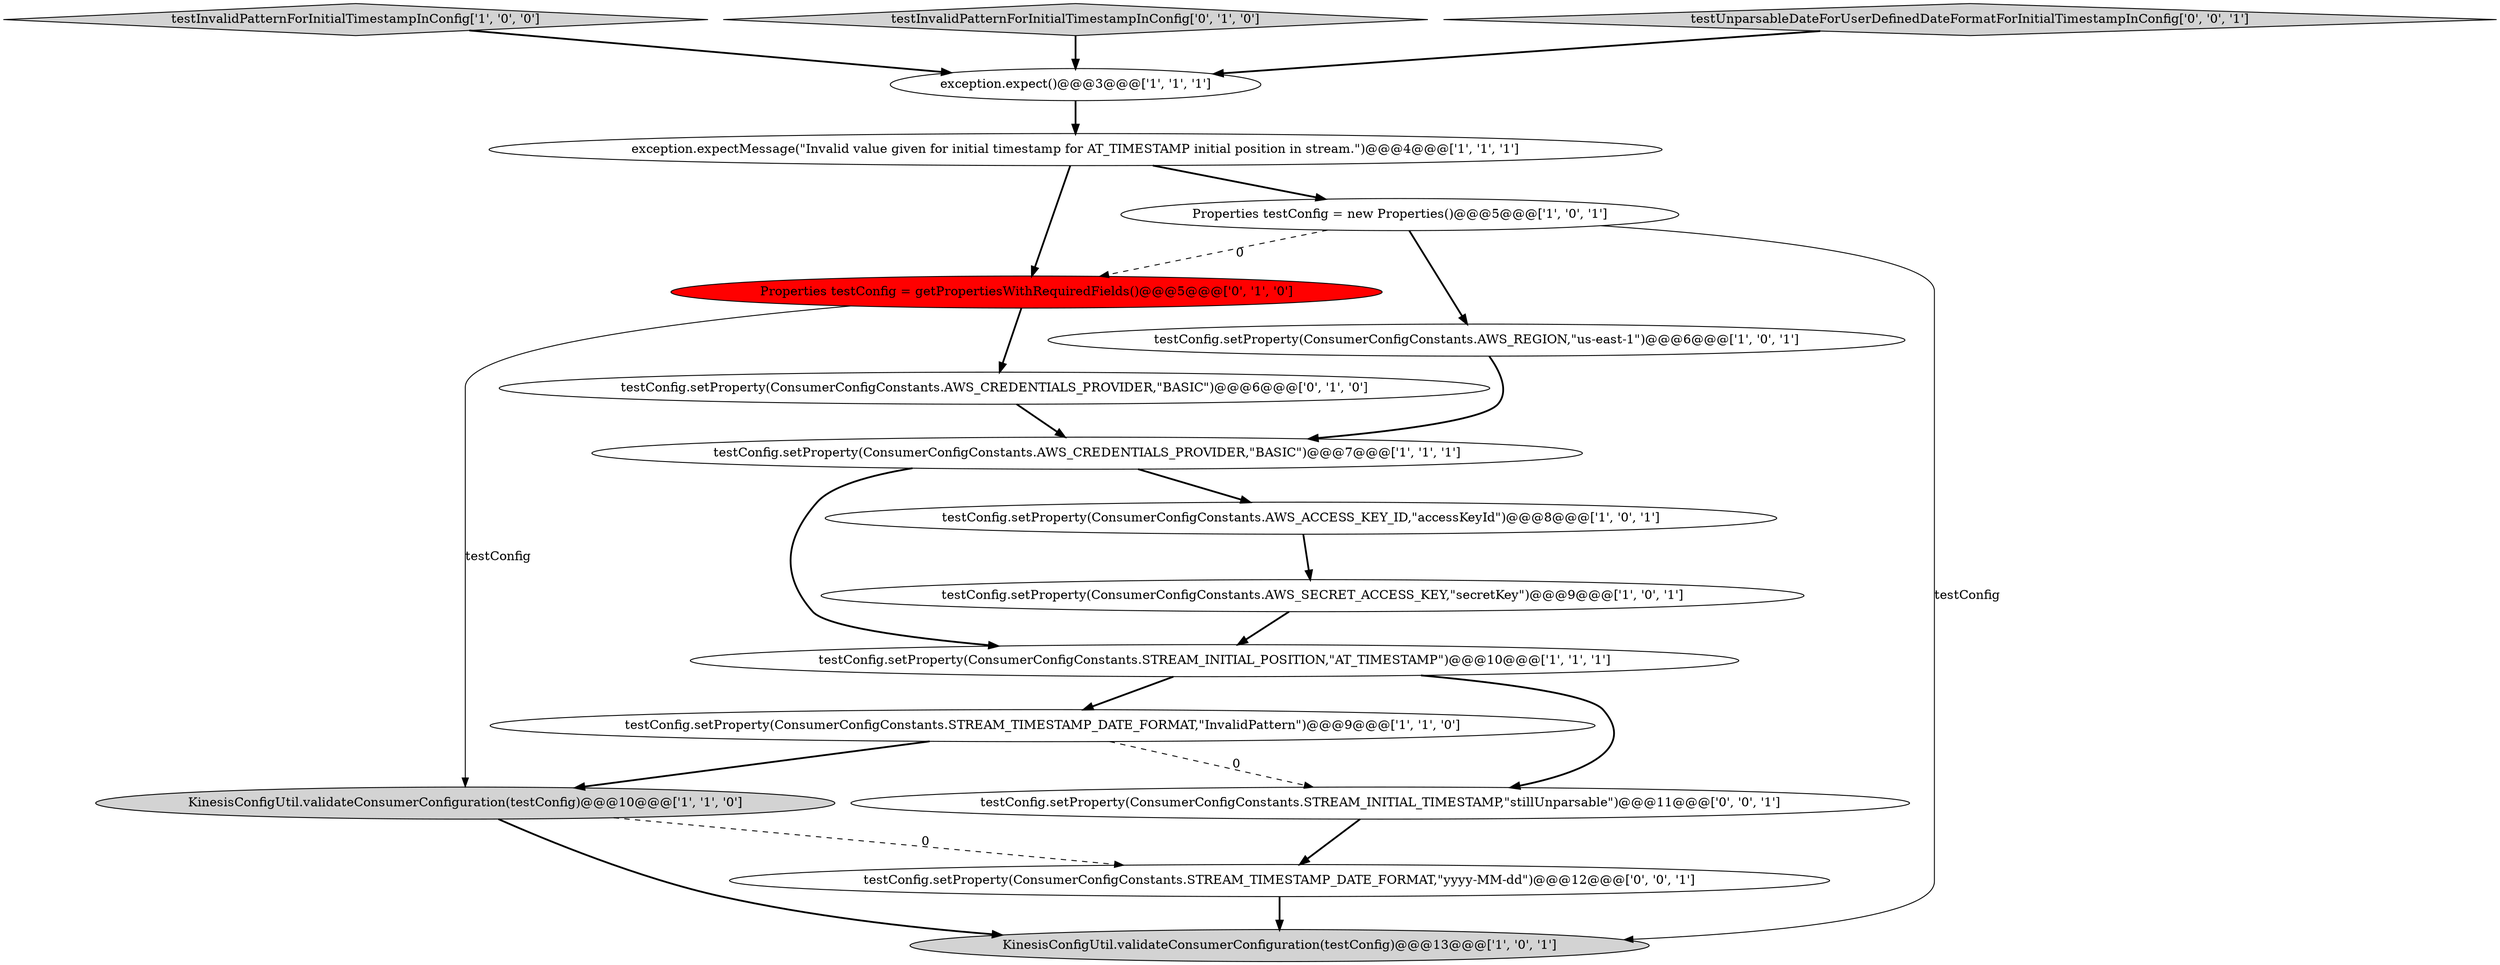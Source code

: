 digraph {
2 [style = filled, label = "exception.expectMessage(\"Invalid value given for initial timestamp for AT_TIMESTAMP initial position in stream.\")@@@4@@@['1', '1', '1']", fillcolor = white, shape = ellipse image = "AAA0AAABBB1BBB"];
11 [style = filled, label = "testConfig.setProperty(ConsumerConfigConstants.STREAM_INITIAL_POSITION,\"AT_TIMESTAMP\")@@@10@@@['1', '1', '1']", fillcolor = white, shape = ellipse image = "AAA0AAABBB1BBB"];
3 [style = filled, label = "KinesisConfigUtil.validateConsumerConfiguration(testConfig)@@@10@@@['1', '1', '0']", fillcolor = lightgray, shape = ellipse image = "AAA0AAABBB1BBB"];
16 [style = filled, label = "testConfig.setProperty(ConsumerConfigConstants.STREAM_TIMESTAMP_DATE_FORMAT,\"yyyy-MM-dd\")@@@12@@@['0', '0', '1']", fillcolor = white, shape = ellipse image = "AAA0AAABBB3BBB"];
0 [style = filled, label = "testConfig.setProperty(ConsumerConfigConstants.AWS_ACCESS_KEY_ID,\"accessKeyId\")@@@8@@@['1', '0', '1']", fillcolor = white, shape = ellipse image = "AAA0AAABBB1BBB"];
5 [style = filled, label = "testInvalidPatternForInitialTimestampInConfig['1', '0', '0']", fillcolor = lightgray, shape = diamond image = "AAA0AAABBB1BBB"];
14 [style = filled, label = "testInvalidPatternForInitialTimestampInConfig['0', '1', '0']", fillcolor = lightgray, shape = diamond image = "AAA0AAABBB2BBB"];
17 [style = filled, label = "testUnparsableDateForUserDefinedDateFormatForInitialTimestampInConfig['0', '0', '1']", fillcolor = lightgray, shape = diamond image = "AAA0AAABBB3BBB"];
7 [style = filled, label = "testConfig.setProperty(ConsumerConfigConstants.AWS_CREDENTIALS_PROVIDER,\"BASIC\")@@@7@@@['1', '1', '1']", fillcolor = white, shape = ellipse image = "AAA0AAABBB1BBB"];
8 [style = filled, label = "exception.expect()@@@3@@@['1', '1', '1']", fillcolor = white, shape = ellipse image = "AAA0AAABBB1BBB"];
9 [style = filled, label = "Properties testConfig = new Properties()@@@5@@@['1', '0', '1']", fillcolor = white, shape = ellipse image = "AAA0AAABBB1BBB"];
15 [style = filled, label = "testConfig.setProperty(ConsumerConfigConstants.STREAM_INITIAL_TIMESTAMP,\"stillUnparsable\")@@@11@@@['0', '0', '1']", fillcolor = white, shape = ellipse image = "AAA0AAABBB3BBB"];
12 [style = filled, label = "Properties testConfig = getPropertiesWithRequiredFields()@@@5@@@['0', '1', '0']", fillcolor = red, shape = ellipse image = "AAA1AAABBB2BBB"];
13 [style = filled, label = "testConfig.setProperty(ConsumerConfigConstants.AWS_CREDENTIALS_PROVIDER,\"BASIC\")@@@6@@@['0', '1', '0']", fillcolor = white, shape = ellipse image = "AAA0AAABBB2BBB"];
1 [style = filled, label = "testConfig.setProperty(ConsumerConfigConstants.AWS_SECRET_ACCESS_KEY,\"secretKey\")@@@9@@@['1', '0', '1']", fillcolor = white, shape = ellipse image = "AAA0AAABBB1BBB"];
10 [style = filled, label = "testConfig.setProperty(ConsumerConfigConstants.STREAM_TIMESTAMP_DATE_FORMAT,\"InvalidPattern\")@@@9@@@['1', '1', '0']", fillcolor = white, shape = ellipse image = "AAA0AAABBB1BBB"];
6 [style = filled, label = "testConfig.setProperty(ConsumerConfigConstants.AWS_REGION,\"us-east-1\")@@@6@@@['1', '0', '1']", fillcolor = white, shape = ellipse image = "AAA0AAABBB1BBB"];
4 [style = filled, label = "KinesisConfigUtil.validateConsumerConfiguration(testConfig)@@@13@@@['1', '0', '1']", fillcolor = lightgray, shape = ellipse image = "AAA0AAABBB1BBB"];
10->15 [style = dashed, label="0"];
17->8 [style = bold, label=""];
5->8 [style = bold, label=""];
7->11 [style = bold, label=""];
12->3 [style = solid, label="testConfig"];
10->3 [style = bold, label=""];
7->0 [style = bold, label=""];
9->4 [style = solid, label="testConfig"];
2->9 [style = bold, label=""];
15->16 [style = bold, label=""];
3->4 [style = bold, label=""];
11->15 [style = bold, label=""];
2->12 [style = bold, label=""];
1->11 [style = bold, label=""];
9->6 [style = bold, label=""];
12->13 [style = bold, label=""];
8->2 [style = bold, label=""];
11->10 [style = bold, label=""];
13->7 [style = bold, label=""];
0->1 [style = bold, label=""];
14->8 [style = bold, label=""];
9->12 [style = dashed, label="0"];
16->4 [style = bold, label=""];
6->7 [style = bold, label=""];
3->16 [style = dashed, label="0"];
}

